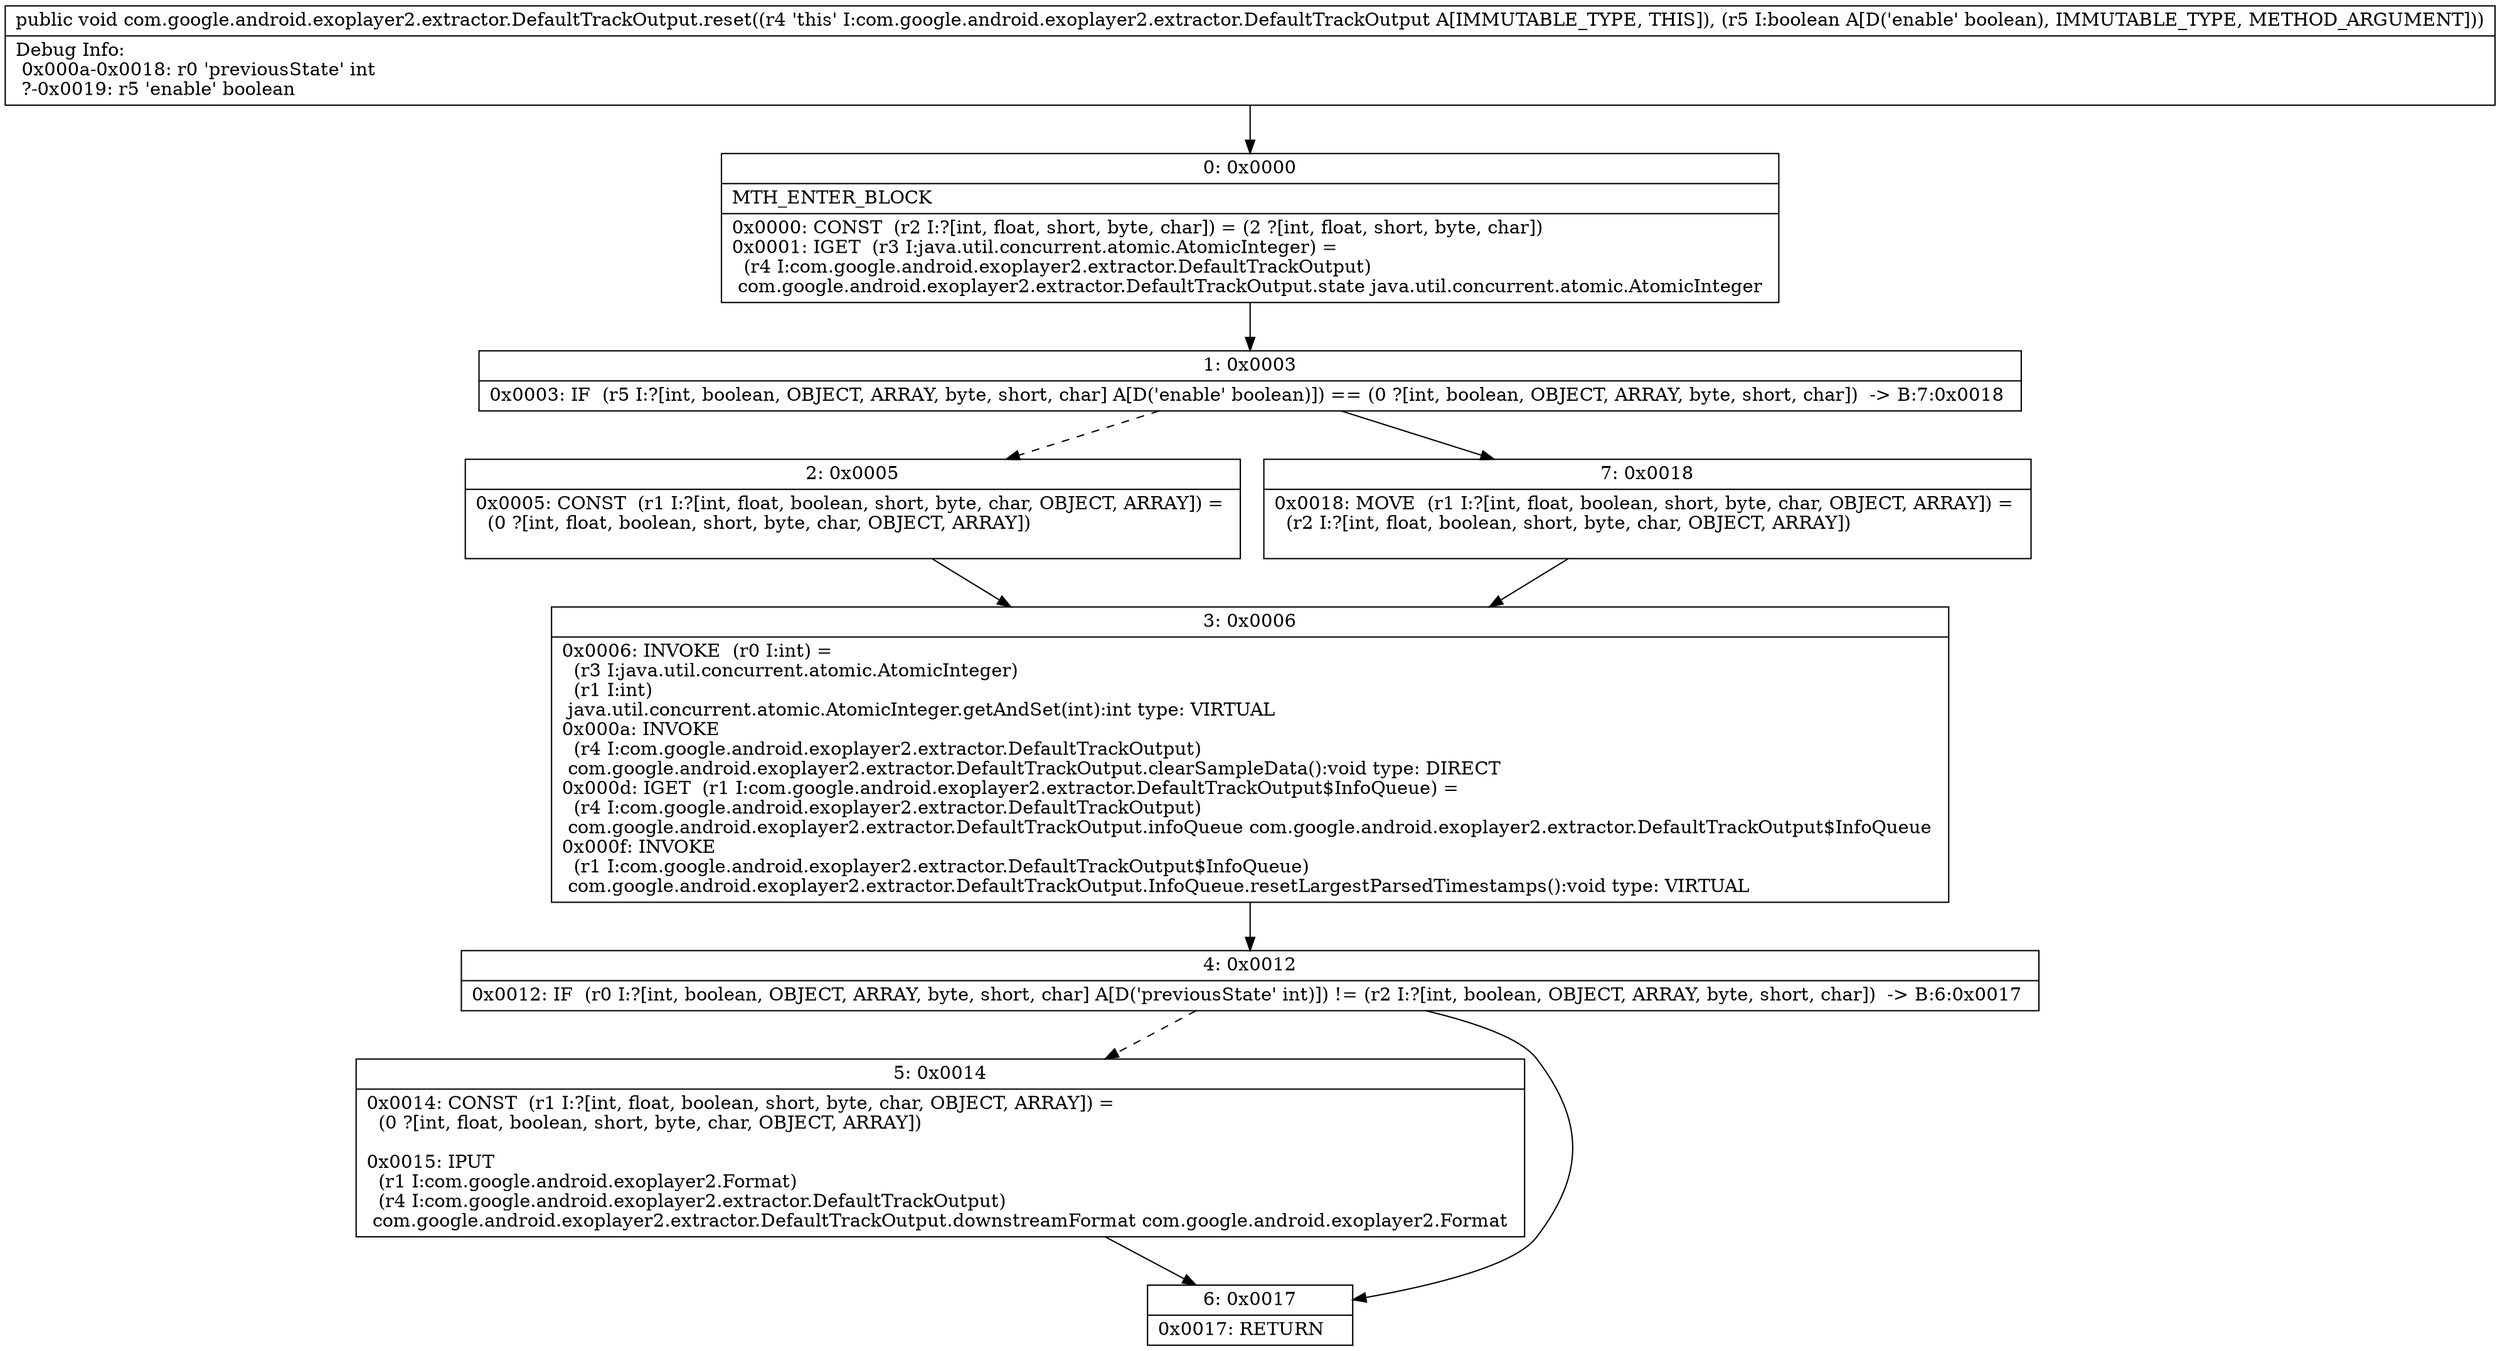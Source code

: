 digraph "CFG forcom.google.android.exoplayer2.extractor.DefaultTrackOutput.reset(Z)V" {
Node_0 [shape=record,label="{0\:\ 0x0000|MTH_ENTER_BLOCK\l|0x0000: CONST  (r2 I:?[int, float, short, byte, char]) = (2 ?[int, float, short, byte, char]) \l0x0001: IGET  (r3 I:java.util.concurrent.atomic.AtomicInteger) = \l  (r4 I:com.google.android.exoplayer2.extractor.DefaultTrackOutput)\l com.google.android.exoplayer2.extractor.DefaultTrackOutput.state java.util.concurrent.atomic.AtomicInteger \l}"];
Node_1 [shape=record,label="{1\:\ 0x0003|0x0003: IF  (r5 I:?[int, boolean, OBJECT, ARRAY, byte, short, char] A[D('enable' boolean)]) == (0 ?[int, boolean, OBJECT, ARRAY, byte, short, char])  \-\> B:7:0x0018 \l}"];
Node_2 [shape=record,label="{2\:\ 0x0005|0x0005: CONST  (r1 I:?[int, float, boolean, short, byte, char, OBJECT, ARRAY]) = \l  (0 ?[int, float, boolean, short, byte, char, OBJECT, ARRAY])\l \l}"];
Node_3 [shape=record,label="{3\:\ 0x0006|0x0006: INVOKE  (r0 I:int) = \l  (r3 I:java.util.concurrent.atomic.AtomicInteger)\l  (r1 I:int)\l java.util.concurrent.atomic.AtomicInteger.getAndSet(int):int type: VIRTUAL \l0x000a: INVOKE  \l  (r4 I:com.google.android.exoplayer2.extractor.DefaultTrackOutput)\l com.google.android.exoplayer2.extractor.DefaultTrackOutput.clearSampleData():void type: DIRECT \l0x000d: IGET  (r1 I:com.google.android.exoplayer2.extractor.DefaultTrackOutput$InfoQueue) = \l  (r4 I:com.google.android.exoplayer2.extractor.DefaultTrackOutput)\l com.google.android.exoplayer2.extractor.DefaultTrackOutput.infoQueue com.google.android.exoplayer2.extractor.DefaultTrackOutput$InfoQueue \l0x000f: INVOKE  \l  (r1 I:com.google.android.exoplayer2.extractor.DefaultTrackOutput$InfoQueue)\l com.google.android.exoplayer2.extractor.DefaultTrackOutput.InfoQueue.resetLargestParsedTimestamps():void type: VIRTUAL \l}"];
Node_4 [shape=record,label="{4\:\ 0x0012|0x0012: IF  (r0 I:?[int, boolean, OBJECT, ARRAY, byte, short, char] A[D('previousState' int)]) != (r2 I:?[int, boolean, OBJECT, ARRAY, byte, short, char])  \-\> B:6:0x0017 \l}"];
Node_5 [shape=record,label="{5\:\ 0x0014|0x0014: CONST  (r1 I:?[int, float, boolean, short, byte, char, OBJECT, ARRAY]) = \l  (0 ?[int, float, boolean, short, byte, char, OBJECT, ARRAY])\l \l0x0015: IPUT  \l  (r1 I:com.google.android.exoplayer2.Format)\l  (r4 I:com.google.android.exoplayer2.extractor.DefaultTrackOutput)\l com.google.android.exoplayer2.extractor.DefaultTrackOutput.downstreamFormat com.google.android.exoplayer2.Format \l}"];
Node_6 [shape=record,label="{6\:\ 0x0017|0x0017: RETURN   \l}"];
Node_7 [shape=record,label="{7\:\ 0x0018|0x0018: MOVE  (r1 I:?[int, float, boolean, short, byte, char, OBJECT, ARRAY]) = \l  (r2 I:?[int, float, boolean, short, byte, char, OBJECT, ARRAY])\l \l}"];
MethodNode[shape=record,label="{public void com.google.android.exoplayer2.extractor.DefaultTrackOutput.reset((r4 'this' I:com.google.android.exoplayer2.extractor.DefaultTrackOutput A[IMMUTABLE_TYPE, THIS]), (r5 I:boolean A[D('enable' boolean), IMMUTABLE_TYPE, METHOD_ARGUMENT]))  | Debug Info:\l  0x000a\-0x0018: r0 'previousState' int\l  ?\-0x0019: r5 'enable' boolean\l}"];
MethodNode -> Node_0;
Node_0 -> Node_1;
Node_1 -> Node_2[style=dashed];
Node_1 -> Node_7;
Node_2 -> Node_3;
Node_3 -> Node_4;
Node_4 -> Node_5[style=dashed];
Node_4 -> Node_6;
Node_5 -> Node_6;
Node_7 -> Node_3;
}

